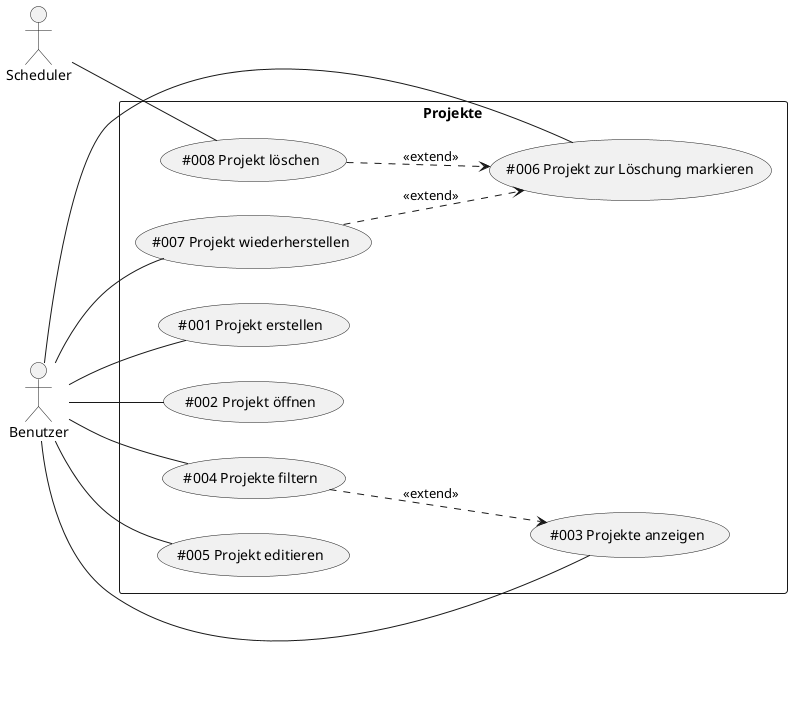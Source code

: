 @startuml
left to right direction

actor Benutzer as Actor1
actor Scheduler as Actor2

rectangle Projekte {
    (#001 Projekt erstellen) as (UC1)
    (#002 Projekt öffnen) as (UC2)
    (#003 Projekte anzeigen) as (UC3)
    (#004 Projekte filtern) as (UC4)
    (#005 Projekt editieren) as (UC5)
    (#006 Projekt zur Löschung markieren) as (UC6)
    (#007 Projekt wiederherstellen) as (UC7)
    (#008 Projekt löschen) as (UC8)
}

Actor2 -- (UC8)

Actor1 -- (UC1)
Actor1 -- (UC2)
Actor1 -- (UC3)
Actor1 -- (UC4)
Actor1 -- (UC5)
Actor1 -- (UC6)
Actor1 -- (UC7)

(UC4) ..> (UC3) : <<extend>>
(UC7) ..> UC6 : <<extend>>
(UC8) ..> UC6 : <<extend>>

@enduml